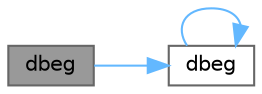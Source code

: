 digraph "dbeg"
{
 // LATEX_PDF_SIZE
  bgcolor="transparent";
  edge [fontname=Helvetica,fontsize=10,labelfontname=Helvetica,labelfontsize=10];
  node [fontname=Helvetica,fontsize=10,shape=box,height=0.2,width=0.4];
  rankdir="LR";
  Node1 [id="Node000001",label="dbeg",height=0.2,width=0.4,color="gray40", fillcolor="grey60", style="filled", fontcolor="black",tooltip=" "];
  Node1 -> Node2 [id="edge1_Node000001_Node000002",color="steelblue1",style="solid",tooltip=" "];
  Node2 [id="Node000002",label="dbeg",height=0.2,width=0.4,color="grey40", fillcolor="white", style="filled",URL="$dblat2_8f.html#a7e0fcb50794997c5d8a66a55bd6ed0c8",tooltip=" "];
  Node2 -> Node2 [id="edge2_Node000002_Node000002",color="steelblue1",style="solid",tooltip=" "];
}
